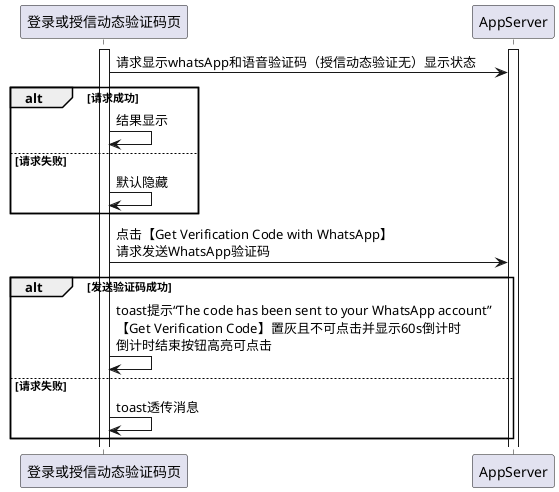 @startuml
activate 登录或授信动态验证码页
activate AppServer

登录或授信动态验证码页->AppServer:请求显示whatsApp和语音验证码（授信动态验证无）显示状态
   alt 请求成功
   登录或授信动态验证码页->登录或授信动态验证码页:结果显示
   else 请求失败
   登录或授信动态验证码页->登录或授信动态验证码页:默认隐藏
   end

 登录或授信动态验证码页->AppServer:点击【Get Verification Code with WhatsApp】\n请求发送WhatsApp验证码
   alt 发送验证码成功
    登录或授信动态验证码页->登录或授信动态验证码页:toast提示“The code has been sent to your WhatsApp account”\n【Get Verification Code】置灰且不可点击并显示60s倒计时\n倒计时结束按钮高亮可点击
   else 请求失败
    登录或授信动态验证码页->登录或授信动态验证码页:toast透传消息
   end

@enduml